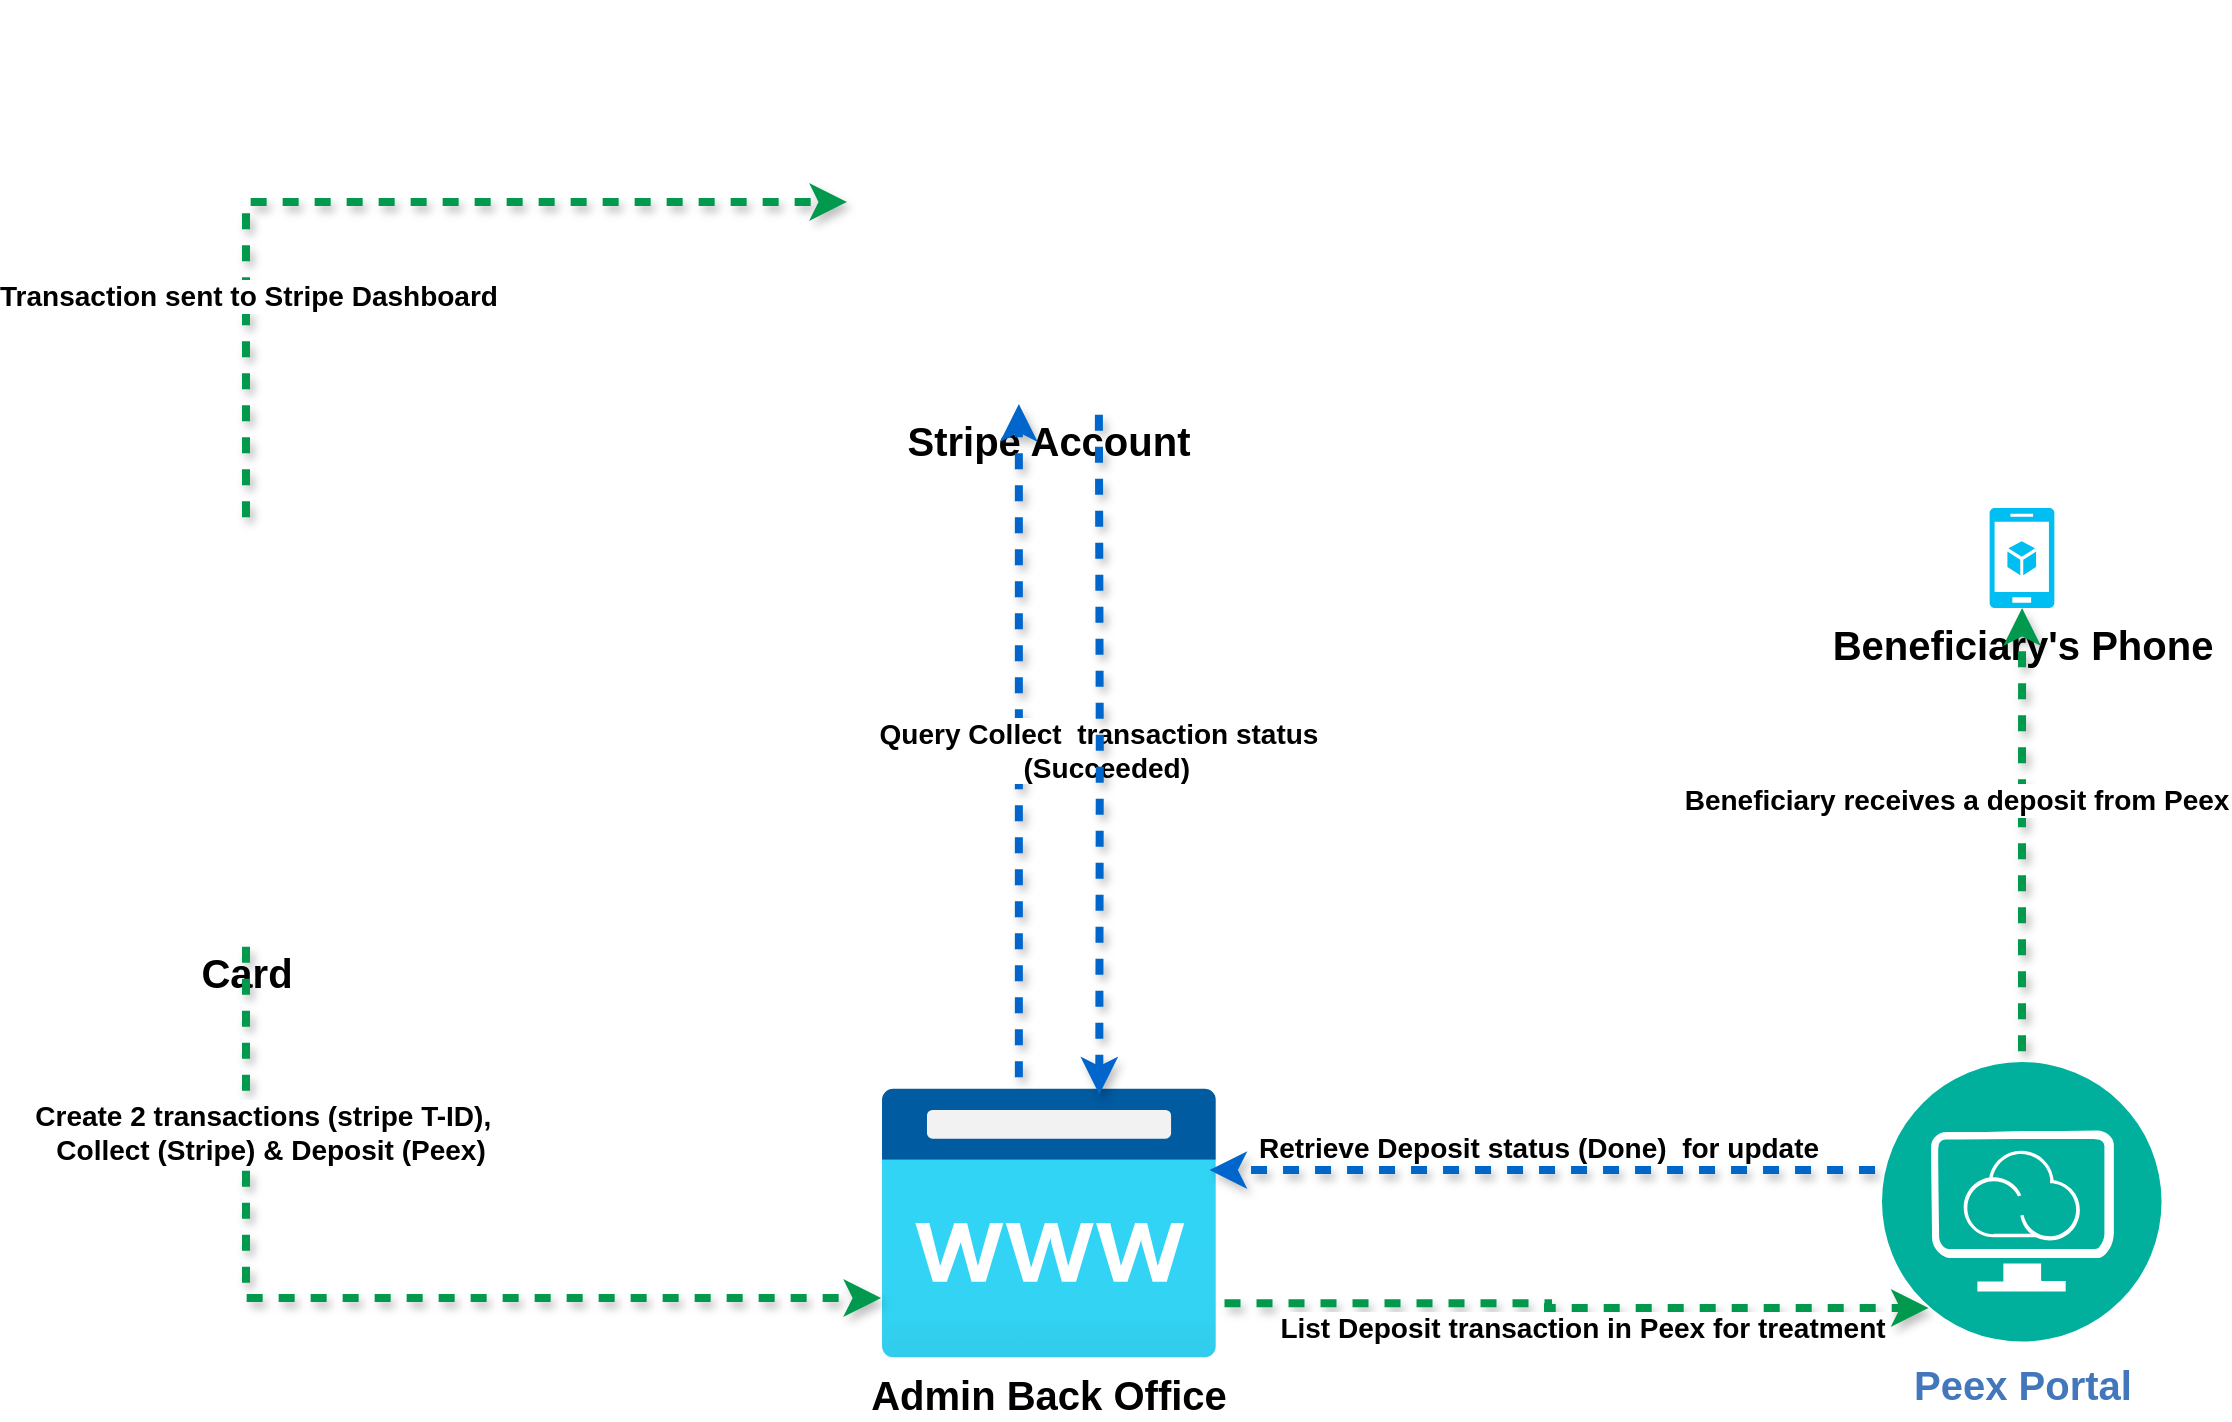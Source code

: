 <mxfile version="26.0.10">
  <diagram name="Page-1" id="ZfeTRj6KhZ61jOfrh0ln">
    <mxGraphModel dx="1205" dy="537" grid="1" gridSize="10" guides="1" tooltips="1" connect="1" arrows="1" fold="1" page="1" pageScale="1" pageWidth="1169" pageHeight="827" math="0" shadow="0">
      <root>
        <mxCell id="0" />
        <mxCell id="1" parent="0" />
        <mxCell id="kcWeRtJJE4qR69ZITuoe-19" style="edgeStyle=orthogonalEdgeStyle;rounded=0;orthogonalLoop=1;jettySize=auto;html=1;entryX=0;entryY=0.5;entryDx=0;entryDy=0;strokeWidth=4;shadow=1;flowAnimation=1;strokeColor=#00994D;exitX=0.5;exitY=0;exitDx=0;exitDy=0;" edge="1" parent="1" source="kcWeRtJJE4qR69ZITuoe-3" target="kcWeRtJJE4qR69ZITuoe-4">
          <mxGeometry relative="1" as="geometry" />
        </mxCell>
        <mxCell id="kcWeRtJJE4qR69ZITuoe-21" value="Transaction sent to Stripe Dashboard" style="edgeLabel;html=1;align=center;verticalAlign=middle;resizable=0;points=[];fontStyle=1;fontSize=14;" vertex="1" connectable="0" parent="kcWeRtJJE4qR69ZITuoe-19">
          <mxGeometry x="-0.499" y="-1" relative="1" as="geometry">
            <mxPoint as="offset" />
          </mxGeometry>
        </mxCell>
        <mxCell id="kcWeRtJJE4qR69ZITuoe-3" value="&lt;font style=&quot;font-size: 20px;&quot;&gt;&lt;b&gt;Card&lt;/b&gt;&lt;/font&gt;" style="shape=image;html=1;verticalAlign=top;verticalLabelPosition=bottom;labelBackgroundColor=#ffffff;imageAspect=0;aspect=fixed;image=https://cdn0.iconfinder.com/data/icons/credit-card-debit-card-payment-PNG/80/Visa-Electron-Curved.png" vertex="1" parent="1">
          <mxGeometry x="50" y="280" width="204" height="204" as="geometry" />
        </mxCell>
        <mxCell id="kcWeRtJJE4qR69ZITuoe-4" value="&lt;b&gt;&lt;font style=&quot;font-size: 20px;&quot;&gt;Stripe Account&lt;/font&gt;&lt;/b&gt;" style="shape=image;html=1;verticalAlign=top;verticalLabelPosition=bottom;labelBackgroundColor=#ffffff;imageAspect=0;aspect=fixed;image=https://cdn0.iconfinder.com/data/icons/phosphor-fill-vol-4/256/stripe-logo-fill-128.png" vertex="1" parent="1">
          <mxGeometry x="452.46" y="16" width="202" height="202" as="geometry" />
        </mxCell>
        <mxCell id="kcWeRtJJE4qR69ZITuoe-25" style="edgeStyle=orthogonalEdgeStyle;rounded=0;orthogonalLoop=1;jettySize=auto;html=1;strokeWidth=4;flowAnimation=1;shadow=1;strokeColor=#0066CC;" edge="1" parent="1">
          <mxGeometry relative="1" as="geometry">
            <mxPoint x="538.429" y="560" as="sourcePoint" />
            <mxPoint x="538.429" y="218" as="targetPoint" />
          </mxGeometry>
        </mxCell>
        <mxCell id="kcWeRtJJE4qR69ZITuoe-26" value="Query Collect&amp;nbsp; transaction status&lt;br&gt;&amp;nbsp; (Succeeded)" style="edgeLabel;html=1;align=center;verticalAlign=middle;resizable=0;points=[];fontSize=14;fontStyle=1" vertex="1" connectable="0" parent="kcWeRtJJE4qR69ZITuoe-25">
          <mxGeometry x="-0.013" y="2" relative="1" as="geometry">
            <mxPoint x="41" as="offset" />
          </mxGeometry>
        </mxCell>
        <mxCell id="kcWeRtJJE4qR69ZITuoe-8" value="&lt;font style=&quot;font-size: 20px;&quot;&gt;&lt;b&gt;Admin Back Office&lt;/b&gt;&lt;/font&gt;" style="image;aspect=fixed;html=1;points=[];align=center;fontSize=12;image=img/lib/azure2/app_services/App_Service_Domains.svg;" vertex="1" parent="1">
          <mxGeometry x="470.01" y="560" width="166.91" height="135" as="geometry" />
        </mxCell>
        <mxCell id="kcWeRtJJE4qR69ZITuoe-12" value="&lt;font style=&quot;font-size: 20px;&quot;&gt;&lt;b&gt;Beneficiary&#39;s Phone&lt;/b&gt;&lt;/font&gt;" style="verticalLabelPosition=bottom;html=1;verticalAlign=top;align=center;strokeColor=none;fillColor=#00BEF2;shape=mxgraph.azure.mobile_services;pointerEvents=1;" vertex="1" parent="1">
          <mxGeometry x="1023.75" y="270" width="32.5" height="50" as="geometry" />
        </mxCell>
        <mxCell id="kcWeRtJJE4qR69ZITuoe-31" style="edgeStyle=orthogonalEdgeStyle;rounded=0;orthogonalLoop=1;jettySize=auto;html=1;strokeWidth=4;flowAnimation=1;shadow=1;strokeColor=#00994D;" edge="1" parent="1" source="kcWeRtJJE4qR69ZITuoe-14" target="kcWeRtJJE4qR69ZITuoe-12">
          <mxGeometry relative="1" as="geometry" />
        </mxCell>
        <mxCell id="kcWeRtJJE4qR69ZITuoe-32" value="Beneficiary receives a deposit from Peex" style="edgeLabel;html=1;align=center;verticalAlign=middle;resizable=0;points=[];fontSize=14;fontStyle=1" vertex="1" connectable="0" parent="kcWeRtJJE4qR69ZITuoe-31">
          <mxGeometry x="0.145" relative="1" as="geometry">
            <mxPoint x="-33" y="-1" as="offset" />
          </mxGeometry>
        </mxCell>
        <mxCell id="kcWeRtJJE4qR69ZITuoe-14" value="&lt;font style=&quot;font-size: 20px;&quot;&gt;&lt;b&gt;Peex Portal&lt;/b&gt;&lt;/font&gt;" style="image;aspect=fixed;perimeter=ellipsePerimeter;html=1;align=center;shadow=0;dashed=0;fontColor=#4277BB;labelBackgroundColor=default;fontSize=12;spacingTop=3;image=img/lib/ibm/management/provider_cloud_portal_service.svg;" vertex="1" parent="1">
          <mxGeometry x="970" y="547" width="140" height="140" as="geometry" />
        </mxCell>
        <mxCell id="kcWeRtJJE4qR69ZITuoe-18" style="edgeStyle=orthogonalEdgeStyle;rounded=0;orthogonalLoop=1;jettySize=auto;html=1;entryX=-0.003;entryY=0.778;entryDx=0;entryDy=0;entryPerimeter=0;exitX=0.5;exitY=1;exitDx=0;exitDy=0;strokeWidth=4;shadow=1;flowAnimation=1;strokeColor=#00994D;" edge="1" parent="1" source="kcWeRtJJE4qR69ZITuoe-3" target="kcWeRtJJE4qR69ZITuoe-8">
          <mxGeometry relative="1" as="geometry" />
        </mxCell>
        <mxCell id="kcWeRtJJE4qR69ZITuoe-22" value="&lt;span style=&quot;color: rgba(0, 0, 0, 0); font-family: monospace; font-size: 0px; text-align: start; background-color: rgb(251, 251, 251);&quot;&gt;%3CmxGraphModel%3E%3Croot%3E%3CmxCell%20id%3D%220%22%2F%3E%3CmxCell%20id%3D%221%22%20parent%3D%220%22%2F%3E%3CmxCell%20id%3D%222%22%20value%3D%22Transaction%20sent%20to%20Stripe%20Dashboard%22%20style%3D%22edgeLabel%3Bhtml%3D1%3Balign%3Dcenter%3BverticalAlign%3Dmiddle%3Bresizable%3D0%3Bpoints%3D%5B%5D%3B%22%20vertex%3D%221%22%20connectable%3D%220%22%20parent%3D%221%22%3E%3CmxGeometry%20x%3D%22153.0%22%20y%3D%22164.286%22%20as%3D%22geometry%22%2F%3E%3C%2FmxCell%3E%3C%2Froot%3E%3C%2FmxGraphModel%3E&lt;/span&gt;" style="edgeLabel;html=1;align=center;verticalAlign=middle;resizable=0;points=[];" vertex="1" connectable="0" parent="kcWeRtJJE4qR69ZITuoe-18">
          <mxGeometry x="-0.703" y="-2" relative="1" as="geometry">
            <mxPoint as="offset" />
          </mxGeometry>
        </mxCell>
        <mxCell id="kcWeRtJJE4qR69ZITuoe-23" value="Create 2 transactions (stripe T-ID),&amp;nbsp;&amp;nbsp;&lt;br&gt;Collect (Stripe) &amp;amp; Deposit (Peex)" style="edgeLabel;html=1;align=center;verticalAlign=middle;resizable=0;points=[];fontStyle=1;fontSize=14;" vertex="1" connectable="0" parent="kcWeRtJJE4qR69ZITuoe-18">
          <mxGeometry x="-0.737" y="3" relative="1" as="geometry">
            <mxPoint x="9" y="32" as="offset" />
          </mxGeometry>
        </mxCell>
        <mxCell id="kcWeRtJJE4qR69ZITuoe-36" value="&lt;span style=&quot;color: rgba(0, 0, 0, 0); font-family: monospace; font-size: 0px; text-align: start; background-color: rgb(251, 251, 251);&quot;&gt;%3CmxGraphModel%3E%3Croot%3E%3CmxCell%20id%3D%220%22%2F%3E%3CmxCell%20id%3D%221%22%20parent%3D%220%22%2F%3E%3CmxCell%20id%3D%222%22%20style%3D%22edgeStyle%3DorthogonalEdgeStyle%3Brounded%3D0%3BorthogonalLoop%3D1%3BjettySize%3Dauto%3Bhtml%3D1%3BentryX%3D-0.003%3BentryY%3D0.778%3BentryDx%3D0%3BentryDy%3D0%3BentryPerimeter%3D0%3BexitX%3D0.5%3BexitY%3D1%3BexitDx%3D0%3BexitDy%3D0%3BstrokeWidth%3D4%3Bshadow%3D1%3BflowAnimation%3D1%3BstrokeColor%3D%2300994D%3B%22%20edge%3D%221%22%20parent%3D%221%22%3E%3CmxGeometry%20relative%3D%221%22%20as%3D%22geometry%22%3E%3CmxPoint%20x%3D%22152%22%20y%3D%22484%22%20as%3D%22sourcePoint%22%2F%3E%3CmxPoint%20x%3D%22470%22%20y%3D%22665%22%20as%3D%22targetPoint%22%2F%3E%3C%2FmxGeometry%3E%3C%2FmxCell%3E%3CmxCell%20id%3D%223%22%20value%3D%22%26lt%3Bspan%20style%3D%26quot%3Bcolor%3A%20rgba(0%2C%200%2C%200%2C%200)%3B%20font-family%3A%20monospace%3B%20font-size%3A%200px%3B%20text-align%3A%20start%3B%20background-color%3A%20rgb(251%2C%20251%2C%20251)%3B%26quot%3B%26gt%3B%253CmxGraphModel%253E%253Croot%253E%253CmxCell%2520id%253D%25220%2522%252F%253E%253CmxCell%2520id%253D%25221%2522%2520parent%253D%25220%2522%252F%253E%253CmxCell%2520id%253D%25222%2522%2520value%253D%2522Transaction%2520sent%2520to%2520Stripe%2520Dashboard%2522%2520style%253D%2522edgeLabel%253Bhtml%253D1%253Balign%253Dcenter%253BverticalAlign%253Dmiddle%253Bresizable%253D0%253Bpoints%253D%255B%255D%253B%2522%2520vertex%253D%25221%2522%2520connectable%253D%25220%2522%2520parent%253D%25221%2522%253E%253CmxGeometry%2520x%253D%2522153.0%2522%2520y%253D%2522164.286%2522%2520as%253D%2522geometry%2522%252F%253E%253C%252FmxCell%253E%253C%252Froot%253E%253C%252FmxGraphModel%253E%26lt%3B%2Fspan%26gt%3B%22%20style%3D%22edgeLabel%3Bhtml%3D1%3Balign%3Dcenter%3BverticalAlign%3Dmiddle%3Bresizable%3D0%3Bpoints%3D%5B%5D%3B%22%20vertex%3D%221%22%20connectable%3D%220%22%20parent%3D%222%22%3E%3CmxGeometry%20x%3D%22-0.703%22%20y%3D%22-2%22%20relative%3D%221%22%20as%3D%22geometry%22%3E%3CmxPoint%20as%3D%22offset%22%2F%3E%3C%2FmxGeometry%3E%3C%2FmxCell%3E%3CmxCell%20id%3D%224%22%20value%3D%22Create%20Collect%20transaction%22%20style%3D%22edgeLabel%3Bhtml%3D1%3Balign%3Dcenter%3BverticalAlign%3Dmiddle%3Bresizable%3D0%3Bpoints%3D%5B%5D%3BfontStyle%3D1%3BfontSize%3D14%3B%22%20vertex%3D%221%22%20connectable%3D%220%22%20parent%3D%222%22%3E%3CmxGeometry%20x%3D%22-0.737%22%20y%3D%223%22%20relative%3D%221%22%20as%3D%22geometry%22%3E%3CmxPoint%20x%3D%2227%22%20as%3D%22offset%22%2F%3E%3C%2FmxGeometry%3E%3C%2FmxCell%3E%3C%2Froot%3E%3C%2FmxGraphModel%3E&lt;/span&gt;" style="edgeLabel;html=1;align=center;verticalAlign=middle;resizable=0;points=[];" vertex="1" connectable="0" parent="kcWeRtJJE4qR69ZITuoe-18">
          <mxGeometry x="-0.569" y="-1" relative="1" as="geometry">
            <mxPoint as="offset" />
          </mxGeometry>
        </mxCell>
        <mxCell id="kcWeRtJJE4qR69ZITuoe-37" value="&lt;span style=&quot;color: rgba(0, 0, 0, 0); font-family: monospace; font-size: 0px; text-align: start; background-color: rgb(251, 251, 251);&quot;&gt;%3CmxGraphModel%3E%3Croot%3E%3CmxCell%20id%3D%220%22%2F%3E%3CmxCell%20id%3D%221%22%20parent%3D%220%22%2F%3E%3CmxCell%20id%3D%222%22%20style%3D%22edgeStyle%3DorthogonalEdgeStyle%3Brounded%3D0%3BorthogonalLoop%3D1%3BjettySize%3Dauto%3Bhtml%3D1%3BentryX%3D-0.003%3BentryY%3D0.778%3BentryDx%3D0%3BentryDy%3D0%3BentryPerimeter%3D0%3BexitX%3D0.5%3BexitY%3D1%3BexitDx%3D0%3BexitDy%3D0%3BstrokeWidth%3D4%3Bshadow%3D1%3BflowAnimation%3D1%3BstrokeColor%3D%2300994D%3B%22%20edge%3D%221%22%20parent%3D%221%22%3E%3CmxGeometry%20relative%3D%221%22%20as%3D%22geometry%22%3E%3CmxPoint%20x%3D%22152%22%20y%3D%22484%22%20as%3D%22sourcePoint%22%2F%3E%3CmxPoint%20x%3D%22470%22%20y%3D%22665%22%20as%3D%22targetPoint%22%2F%3E%3C%2FmxGeometry%3E%3C%2FmxCell%3E%3CmxCell%20id%3D%223%22%20value%3D%22%26lt%3Bspan%20style%3D%26quot%3Bcolor%3A%20rgba(0%2C%200%2C%200%2C%200)%3B%20font-family%3A%20monospace%3B%20font-size%3A%200px%3B%20text-align%3A%20start%3B%20background-color%3A%20rgb(251%2C%20251%2C%20251)%3B%26quot%3B%26gt%3B%253CmxGraphModel%253E%253Croot%253E%253CmxCell%2520id%253D%25220%2522%252F%253E%253CmxCell%2520id%253D%25221%2522%2520parent%253D%25220%2522%252F%253E%253CmxCell%2520id%253D%25222%2522%2520value%253D%2522Transaction%2520sent%2520to%2520Stripe%2520Dashboard%2522%2520style%253D%2522edgeLabel%253Bhtml%253D1%253Balign%253Dcenter%253BverticalAlign%253Dmiddle%253Bresizable%253D0%253Bpoints%253D%255B%255D%253B%2522%2520vertex%253D%25221%2522%2520connectable%253D%25220%2522%2520parent%253D%25221%2522%253E%253CmxGeometry%2520x%253D%2522153.0%2522%2520y%253D%2522164.286%2522%2520as%253D%2522geometry%2522%252F%253E%253C%252FmxCell%253E%253C%252Froot%253E%253C%252FmxGraphModel%253E%26lt%3B%2Fspan%26gt%3B%22%20style%3D%22edgeLabel%3Bhtml%3D1%3Balign%3Dcenter%3BverticalAlign%3Dmiddle%3Bresizable%3D0%3Bpoints%3D%5B%5D%3B%22%20vertex%3D%221%22%20connectable%3D%220%22%20parent%3D%222%22%3E%3CmxGeometry%20x%3D%22-0.703%22%20y%3D%22-2%22%20relative%3D%221%22%20as%3D%22geometry%22%3E%3CmxPoint%20as%3D%22offset%22%2F%3E%3C%2FmxGeometry%3E%3C%2FmxCell%3E%3CmxCell%20id%3D%224%22%20value%3D%22Create%20Collect%20transaction%22%20style%3D%22edgeLabel%3Bhtml%3D1%3Balign%3Dcenter%3BverticalAlign%3Dmiddle%3Bresizable%3D0%3Bpoints%3D%5B%5D%3BfontStyle%3D1%3BfontSize%3D14%3B%22%20vertex%3D%221%22%20connectable%3D%220%22%20parent%3D%222%22%3E%3CmxGeometry%20x%3D%22-0.737%22%20y%3D%223%22%20relative%3D%221%22%20as%3D%22geometry%22%3E%3CmxPoint%20x%3D%2227%22%20as%3D%22offset%22%2F%3E%3C%2FmxGeometry%3E%3C%2FmxCell%3E%3C%2Froot%3E%3C%2FmxGraphModel%3E&lt;/span&gt;" style="edgeLabel;html=1;align=center;verticalAlign=middle;resizable=0;points=[];" vertex="1" connectable="0" parent="kcWeRtJJE4qR69ZITuoe-18">
          <mxGeometry x="-0.566" y="-1" relative="1" as="geometry">
            <mxPoint as="offset" />
          </mxGeometry>
        </mxCell>
        <mxCell id="kcWeRtJJE4qR69ZITuoe-24" style="edgeStyle=orthogonalEdgeStyle;rounded=0;orthogonalLoop=1;jettySize=auto;html=1;entryX=0.501;entryY=0.024;entryDx=0;entryDy=0;entryPerimeter=0;strokeWidth=4;flowAnimation=1;shadow=1;strokeColor=#0066CC;" edge="1" parent="1">
          <mxGeometry relative="1" as="geometry">
            <mxPoint x="578.429" y="218" as="sourcePoint" />
            <mxPoint x="578.632" y="563.24" as="targetPoint" />
          </mxGeometry>
        </mxCell>
        <mxCell id="kcWeRtJJE4qR69ZITuoe-29" value="&lt;font style=&quot;font-size: 14px;&quot;&gt;&lt;b&gt;List Deposit transaction in Peex for treatment&lt;/b&gt;&lt;/font&gt;" style="edgeStyle=orthogonalEdgeStyle;rounded=0;orthogonalLoop=1;jettySize=auto;html=1;strokeWidth=4;flowAnimation=1;shadow=1;strokeColor=#00994D;" edge="1" parent="1">
          <mxGeometry x="0.033" y="-10" relative="1" as="geometry">
            <mxPoint x="635.92" y="667.571" as="sourcePoint" />
            <mxPoint x="993.273" y="670" as="targetPoint" />
            <Array as="points">
              <mxPoint x="803" y="668" />
              <mxPoint x="803" y="670" />
            </Array>
            <mxPoint as="offset" />
          </mxGeometry>
        </mxCell>
        <mxCell id="kcWeRtJJE4qR69ZITuoe-30" style="edgeStyle=orthogonalEdgeStyle;rounded=0;orthogonalLoop=1;jettySize=auto;html=1;entryX=0.981;entryY=0.304;entryDx=0;entryDy=0;entryPerimeter=0;strokeWidth=4;flowAnimation=1;shadow=1;strokeColor=#0066CC;" edge="1" parent="1" source="kcWeRtJJE4qR69ZITuoe-14" target="kcWeRtJJE4qR69ZITuoe-8">
          <mxGeometry relative="1" as="geometry">
            <Array as="points">
              <mxPoint x="890" y="601" />
              <mxPoint x="890" y="601" />
            </Array>
          </mxGeometry>
        </mxCell>
        <mxCell id="kcWeRtJJE4qR69ZITuoe-35" value="&lt;b style=&quot;font-size: 14px;&quot;&gt;Retrieve Deposit status (Done)&amp;nbsp; for update&lt;/b&gt;" style="edgeLabel;html=1;align=center;verticalAlign=middle;resizable=0;points=[];" vertex="1" connectable="0" parent="kcWeRtJJE4qR69ZITuoe-30">
          <mxGeometry x="0.125" y="-4" relative="1" as="geometry">
            <mxPoint x="16" y="-7" as="offset" />
          </mxGeometry>
        </mxCell>
      </root>
    </mxGraphModel>
  </diagram>
</mxfile>
